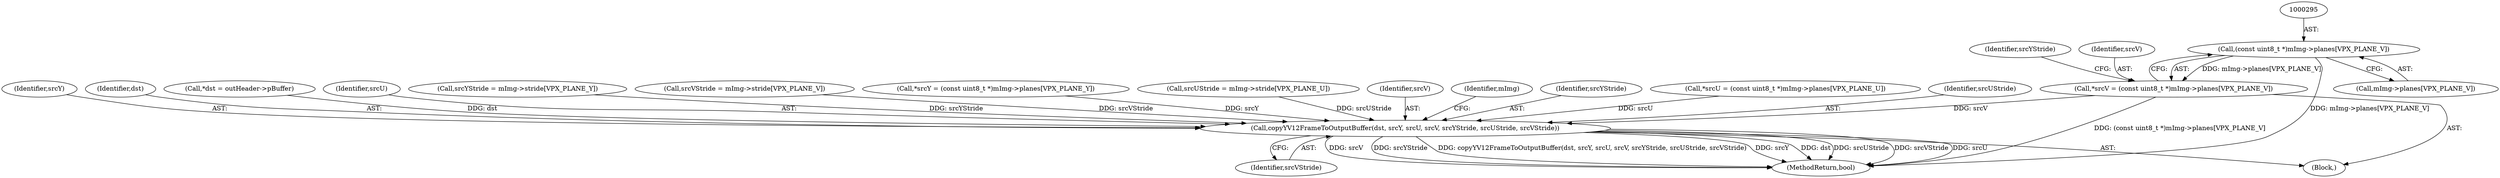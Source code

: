 digraph "0_Android_630ed150f7201ddadb00b8b8ce0c55c4cc6e8742@array" {
"1000294" [label="(Call,(const uint8_t *)mImg->planes[VPX_PLANE_V])"];
"1000292" [label="(Call,*srcV = (const uint8_t *)mImg->planes[VPX_PLANE_V])"];
"1000325" [label="(Call,copyYV12FrameToOutputBuffer(dst, srcY, srcU, srcV, srcYStride, srcUStride, srcVStride))"];
"1000330" [label="(Identifier,srcYStride)"];
"1000332" [label="(Identifier,srcVStride)"];
"1000282" [label="(Call,*srcU = (const uint8_t *)mImg->planes[VPX_PLANE_U])"];
"1000331" [label="(Identifier,srcUStride)"];
"1000325" [label="(Call,copyYV12FrameToOutputBuffer(dst, srcY, srcU, srcV, srcYStride, srcUStride, srcVStride))"];
"1000327" [label="(Identifier,srcY)"];
"1000294" [label="(Call,(const uint8_t *)mImg->planes[VPX_PLANE_V])"];
"1000303" [label="(Identifier,srcYStride)"];
"1000326" [label="(Identifier,dst)"];
"1000266" [label="(Call,*dst = outHeader->pBuffer)"];
"1000292" [label="(Call,*srcV = (const uint8_t *)mImg->planes[VPX_PLANE_V])"];
"1000328" [label="(Identifier,srcU)"];
"1000302" [label="(Call,srcYStride = mImg->stride[VPX_PLANE_Y])"];
"1000318" [label="(Call,srcVStride = mImg->stride[VPX_PLANE_V])"];
"1000293" [label="(Identifier,srcV)"];
"1000296" [label="(Call,mImg->planes[VPX_PLANE_V])"];
"1000272" [label="(Call,*srcY = (const uint8_t *)mImg->planes[VPX_PLANE_Y])"];
"1000264" [label="(Block,)"];
"1000310" [label="(Call,srcUStride = mImg->stride[VPX_PLANE_U])"];
"1000329" [label="(Identifier,srcV)"];
"1000411" [label="(MethodReturn,bool)"];
"1000346" [label="(Identifier,mImg)"];
"1000294" -> "1000292"  [label="AST: "];
"1000294" -> "1000296"  [label="CFG: "];
"1000295" -> "1000294"  [label="AST: "];
"1000296" -> "1000294"  [label="AST: "];
"1000292" -> "1000294"  [label="CFG: "];
"1000294" -> "1000411"  [label="DDG: mImg->planes[VPX_PLANE_V]"];
"1000294" -> "1000292"  [label="DDG: mImg->planes[VPX_PLANE_V]"];
"1000292" -> "1000264"  [label="AST: "];
"1000293" -> "1000292"  [label="AST: "];
"1000303" -> "1000292"  [label="CFG: "];
"1000292" -> "1000411"  [label="DDG: (const uint8_t *)mImg->planes[VPX_PLANE_V]"];
"1000292" -> "1000325"  [label="DDG: srcV"];
"1000325" -> "1000264"  [label="AST: "];
"1000325" -> "1000332"  [label="CFG: "];
"1000326" -> "1000325"  [label="AST: "];
"1000327" -> "1000325"  [label="AST: "];
"1000328" -> "1000325"  [label="AST: "];
"1000329" -> "1000325"  [label="AST: "];
"1000330" -> "1000325"  [label="AST: "];
"1000331" -> "1000325"  [label="AST: "];
"1000332" -> "1000325"  [label="AST: "];
"1000346" -> "1000325"  [label="CFG: "];
"1000325" -> "1000411"  [label="DDG: dst"];
"1000325" -> "1000411"  [label="DDG: srcUStride"];
"1000325" -> "1000411"  [label="DDG: srcVStride"];
"1000325" -> "1000411"  [label="DDG: srcU"];
"1000325" -> "1000411"  [label="DDG: srcV"];
"1000325" -> "1000411"  [label="DDG: srcYStride"];
"1000325" -> "1000411"  [label="DDG: copyYV12FrameToOutputBuffer(dst, srcY, srcU, srcV, srcYStride, srcUStride, srcVStride)"];
"1000325" -> "1000411"  [label="DDG: srcY"];
"1000266" -> "1000325"  [label="DDG: dst"];
"1000272" -> "1000325"  [label="DDG: srcY"];
"1000282" -> "1000325"  [label="DDG: srcU"];
"1000302" -> "1000325"  [label="DDG: srcYStride"];
"1000310" -> "1000325"  [label="DDG: srcUStride"];
"1000318" -> "1000325"  [label="DDG: srcVStride"];
}
